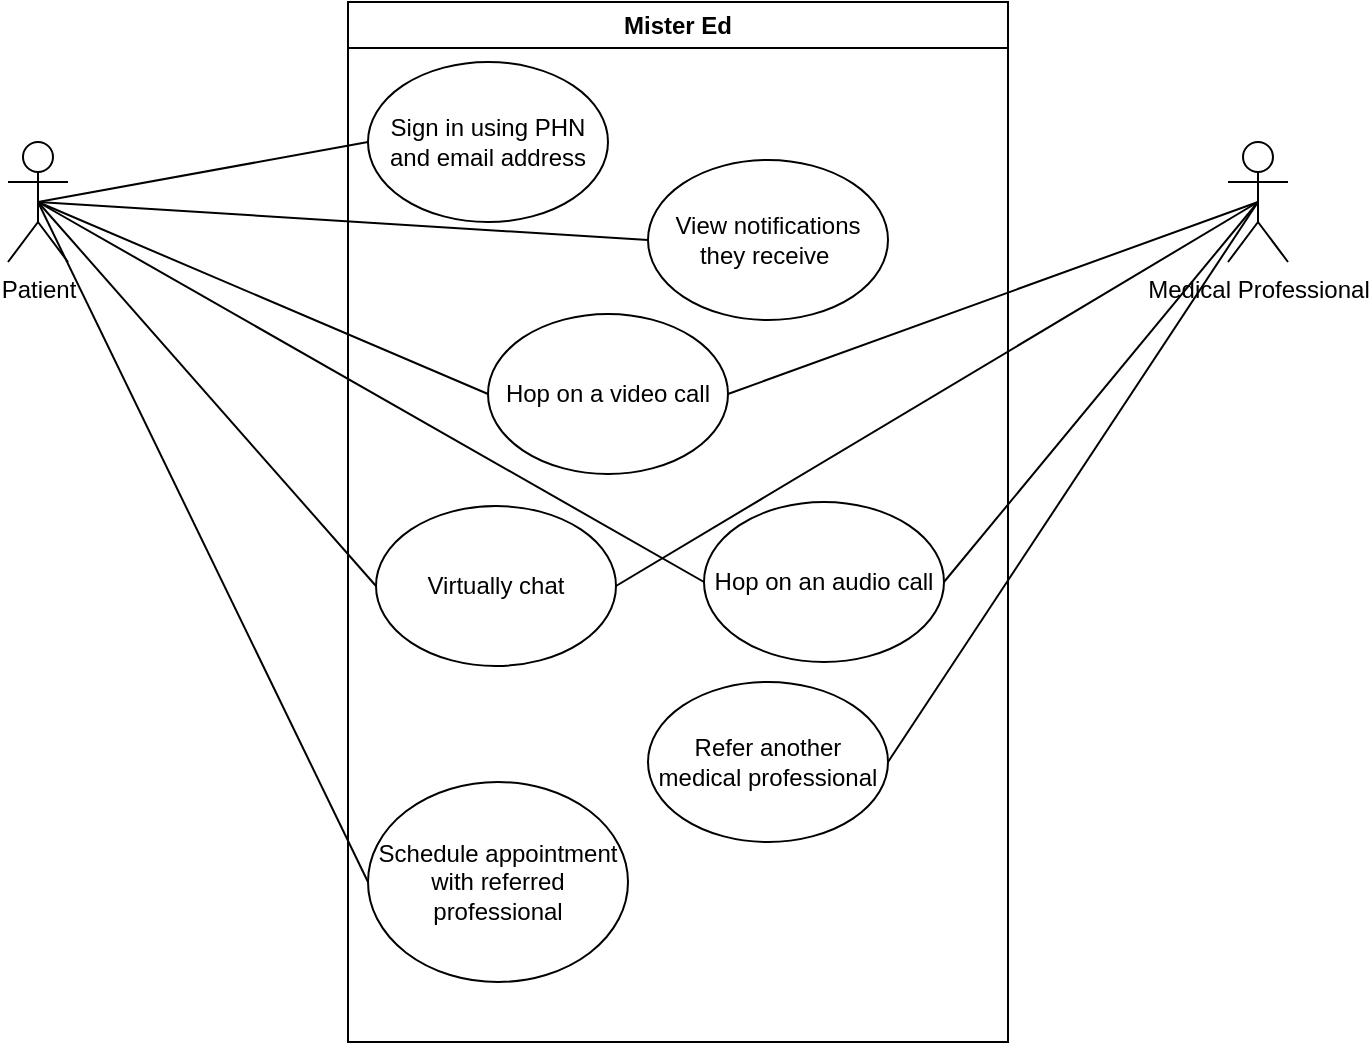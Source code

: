 <mxfile version="21.8.1" type="github">
  <diagram name="Page-1" id="UkipozlrH0DB8UZKIENJ">
    <mxGraphModel dx="1050" dy="547" grid="1" gridSize="10" guides="1" tooltips="1" connect="1" arrows="1" fold="1" page="1" pageScale="1" pageWidth="850" pageHeight="1100" math="0" shadow="0">
      <root>
        <mxCell id="0" />
        <mxCell id="1" parent="0" />
        <mxCell id="yUrr-B10-B2RNWbAjEyt-1" value="&lt;div&gt;Patient&lt;/div&gt;&lt;div&gt;&lt;br&gt;&lt;/div&gt;" style="shape=umlActor;verticalLabelPosition=bottom;verticalAlign=top;html=1;outlineConnect=0;" parent="1" vertex="1">
          <mxGeometry x="100" y="130" width="30" height="60" as="geometry" />
        </mxCell>
        <mxCell id="yUrr-B10-B2RNWbAjEyt-5" value="Mister Ed" style="swimlane;whiteSpace=wrap;html=1;" parent="1" vertex="1">
          <mxGeometry x="270" y="60" width="330" height="520" as="geometry">
            <mxRectangle x="340" y="60" width="230" height="30" as="alternateBounds" />
          </mxGeometry>
        </mxCell>
        <mxCell id="Q2dVFYLfbM2b8MCiQ_0M-1" value="Sign in using PHN and email address" style="ellipse;whiteSpace=wrap;html=1;" parent="yUrr-B10-B2RNWbAjEyt-5" vertex="1">
          <mxGeometry x="10" y="30" width="120" height="80" as="geometry" />
        </mxCell>
        <mxCell id="Q2dVFYLfbM2b8MCiQ_0M-2" value="View notifications they receive&amp;nbsp;" style="ellipse;whiteSpace=wrap;html=1;" parent="yUrr-B10-B2RNWbAjEyt-5" vertex="1">
          <mxGeometry x="150" y="79" width="120" height="80" as="geometry" />
        </mxCell>
        <mxCell id="Q2dVFYLfbM2b8MCiQ_0M-3" value="Hop on a video call" style="ellipse;whiteSpace=wrap;html=1;" parent="yUrr-B10-B2RNWbAjEyt-5" vertex="1">
          <mxGeometry x="70" y="156" width="120" height="80" as="geometry" />
        </mxCell>
        <mxCell id="Q2dVFYLfbM2b8MCiQ_0M-4" value="Hop on an audio call" style="ellipse;whiteSpace=wrap;html=1;" parent="yUrr-B10-B2RNWbAjEyt-5" vertex="1">
          <mxGeometry x="178" y="250" width="120" height="80" as="geometry" />
        </mxCell>
        <mxCell id="Q2dVFYLfbM2b8MCiQ_0M-5" value="Virtually chat" style="ellipse;whiteSpace=wrap;html=1;" parent="yUrr-B10-B2RNWbAjEyt-5" vertex="1">
          <mxGeometry x="14" y="252" width="120" height="80" as="geometry" />
        </mxCell>
        <mxCell id="Q2dVFYLfbM2b8MCiQ_0M-6" value="Refer another medical professional" style="ellipse;whiteSpace=wrap;html=1;" parent="yUrr-B10-B2RNWbAjEyt-5" vertex="1">
          <mxGeometry x="150" y="340" width="120" height="80" as="geometry" />
        </mxCell>
        <mxCell id="Q2dVFYLfbM2b8MCiQ_0M-7" value="Schedule appointment with referred professional" style="ellipse;whiteSpace=wrap;html=1;" parent="yUrr-B10-B2RNWbAjEyt-5" vertex="1">
          <mxGeometry x="10" y="390" width="130" height="100" as="geometry" />
        </mxCell>
        <mxCell id="yUrr-B10-B2RNWbAjEyt-8" value="Medical Professional" style="shape=umlActor;verticalLabelPosition=bottom;verticalAlign=top;html=1;outlineConnect=0;" parent="1" vertex="1">
          <mxGeometry x="710" y="130" width="30" height="60" as="geometry" />
        </mxCell>
        <mxCell id="Q2dVFYLfbM2b8MCiQ_0M-8" value="" style="endArrow=none;html=1;rounded=0;exitX=0.5;exitY=0.5;exitDx=0;exitDy=0;exitPerimeter=0;entryX=0;entryY=0.5;entryDx=0;entryDy=0;" parent="1" source="yUrr-B10-B2RNWbAjEyt-1" target="Q2dVFYLfbM2b8MCiQ_0M-1" edge="1">
          <mxGeometry width="50" height="50" relative="1" as="geometry">
            <mxPoint x="150" y="180" as="sourcePoint" />
            <mxPoint x="200" y="130" as="targetPoint" />
          </mxGeometry>
        </mxCell>
        <mxCell id="Q2dVFYLfbM2b8MCiQ_0M-9" value="" style="endArrow=none;html=1;rounded=0;exitX=0.5;exitY=0.5;exitDx=0;exitDy=0;exitPerimeter=0;entryX=0;entryY=0.5;entryDx=0;entryDy=0;" parent="1" source="yUrr-B10-B2RNWbAjEyt-1" target="Q2dVFYLfbM2b8MCiQ_0M-3" edge="1">
          <mxGeometry width="50" height="50" relative="1" as="geometry">
            <mxPoint x="125" y="170" as="sourcePoint" />
            <mxPoint x="290" y="140" as="targetPoint" />
          </mxGeometry>
        </mxCell>
        <mxCell id="Q2dVFYLfbM2b8MCiQ_0M-10" value="" style="endArrow=none;html=1;rounded=0;exitX=0.5;exitY=0.5;exitDx=0;exitDy=0;exitPerimeter=0;entryX=0;entryY=0.5;entryDx=0;entryDy=0;" parent="1" source="yUrr-B10-B2RNWbAjEyt-1" target="Q2dVFYLfbM2b8MCiQ_0M-5" edge="1">
          <mxGeometry width="50" height="50" relative="1" as="geometry">
            <mxPoint x="80" y="360" as="sourcePoint" />
            <mxPoint x="245" y="330" as="targetPoint" />
          </mxGeometry>
        </mxCell>
        <mxCell id="Q2dVFYLfbM2b8MCiQ_0M-11" value="" style="endArrow=none;html=1;rounded=0;entryX=0;entryY=0.5;entryDx=0;entryDy=0;exitX=0.5;exitY=0.5;exitDx=0;exitDy=0;exitPerimeter=0;" parent="1" source="yUrr-B10-B2RNWbAjEyt-1" target="Q2dVFYLfbM2b8MCiQ_0M-7" edge="1">
          <mxGeometry width="50" height="50" relative="1" as="geometry">
            <mxPoint x="70" y="260" as="sourcePoint" />
            <mxPoint x="235" y="480" as="targetPoint" />
          </mxGeometry>
        </mxCell>
        <mxCell id="Q2dVFYLfbM2b8MCiQ_0M-12" value="" style="endArrow=none;html=1;rounded=0;exitX=0.5;exitY=0.5;exitDx=0;exitDy=0;exitPerimeter=0;entryX=0;entryY=0.5;entryDx=0;entryDy=0;" parent="1" source="yUrr-B10-B2RNWbAjEyt-1" target="Q2dVFYLfbM2b8MCiQ_0M-2" edge="1">
          <mxGeometry width="50" height="50" relative="1" as="geometry">
            <mxPoint x="135" y="180" as="sourcePoint" />
            <mxPoint x="300" y="400" as="targetPoint" />
          </mxGeometry>
        </mxCell>
        <mxCell id="Q2dVFYLfbM2b8MCiQ_0M-13" value="" style="endArrow=none;html=1;rounded=0;exitX=0.5;exitY=0.5;exitDx=0;exitDy=0;exitPerimeter=0;entryX=0;entryY=0.5;entryDx=0;entryDy=0;" parent="1" source="yUrr-B10-B2RNWbAjEyt-1" target="Q2dVFYLfbM2b8MCiQ_0M-4" edge="1">
          <mxGeometry width="50" height="50" relative="1" as="geometry">
            <mxPoint x="125" y="169" as="sourcePoint" />
            <mxPoint x="420" y="299" as="targetPoint" />
          </mxGeometry>
        </mxCell>
        <mxCell id="Q2dVFYLfbM2b8MCiQ_0M-14" value="" style="endArrow=none;html=1;rounded=0;exitX=1;exitY=0.5;exitDx=0;exitDy=0;entryX=0.5;entryY=0.5;entryDx=0;entryDy=0;entryPerimeter=0;" parent="1" source="Q2dVFYLfbM2b8MCiQ_0M-3" target="yUrr-B10-B2RNWbAjEyt-8" edge="1">
          <mxGeometry width="50" height="50" relative="1" as="geometry">
            <mxPoint x="135" y="180" as="sourcePoint" />
            <mxPoint x="440" y="202" as="targetPoint" />
          </mxGeometry>
        </mxCell>
        <mxCell id="Q2dVFYLfbM2b8MCiQ_0M-15" value="" style="endArrow=none;html=1;rounded=0;exitX=1;exitY=0.5;exitDx=0;exitDy=0;entryX=0.5;entryY=0.5;entryDx=0;entryDy=0;entryPerimeter=0;" parent="1" source="Q2dVFYLfbM2b8MCiQ_0M-5" target="yUrr-B10-B2RNWbAjEyt-8" edge="1">
          <mxGeometry width="50" height="50" relative="1" as="geometry">
            <mxPoint x="600" y="260" as="sourcePoint" />
            <mxPoint x="905" y="282" as="targetPoint" />
          </mxGeometry>
        </mxCell>
        <mxCell id="Q2dVFYLfbM2b8MCiQ_0M-16" value="" style="endArrow=none;html=1;rounded=0;exitX=1;exitY=0.5;exitDx=0;exitDy=0;entryX=0.5;entryY=0.5;entryDx=0;entryDy=0;entryPerimeter=0;" parent="1" source="Q2dVFYLfbM2b8MCiQ_0M-4" target="yUrr-B10-B2RNWbAjEyt-8" edge="1">
          <mxGeometry width="50" height="50" relative="1" as="geometry">
            <mxPoint x="610" y="280" as="sourcePoint" />
            <mxPoint x="915" y="302" as="targetPoint" />
          </mxGeometry>
        </mxCell>
        <mxCell id="VV_hL4uB2kg3bJqT3y_i-1" value="" style="endArrow=none;html=1;rounded=0;exitX=1;exitY=0.5;exitDx=0;exitDy=0;entryX=0.5;entryY=0.5;entryDx=0;entryDy=0;entryPerimeter=0;" parent="1" source="Q2dVFYLfbM2b8MCiQ_0M-6" target="yUrr-B10-B2RNWbAjEyt-8" edge="1">
          <mxGeometry width="50" height="50" relative="1" as="geometry">
            <mxPoint x="578" y="360" as="sourcePoint" />
            <mxPoint x="735" y="170" as="targetPoint" />
          </mxGeometry>
        </mxCell>
      </root>
    </mxGraphModel>
  </diagram>
</mxfile>

